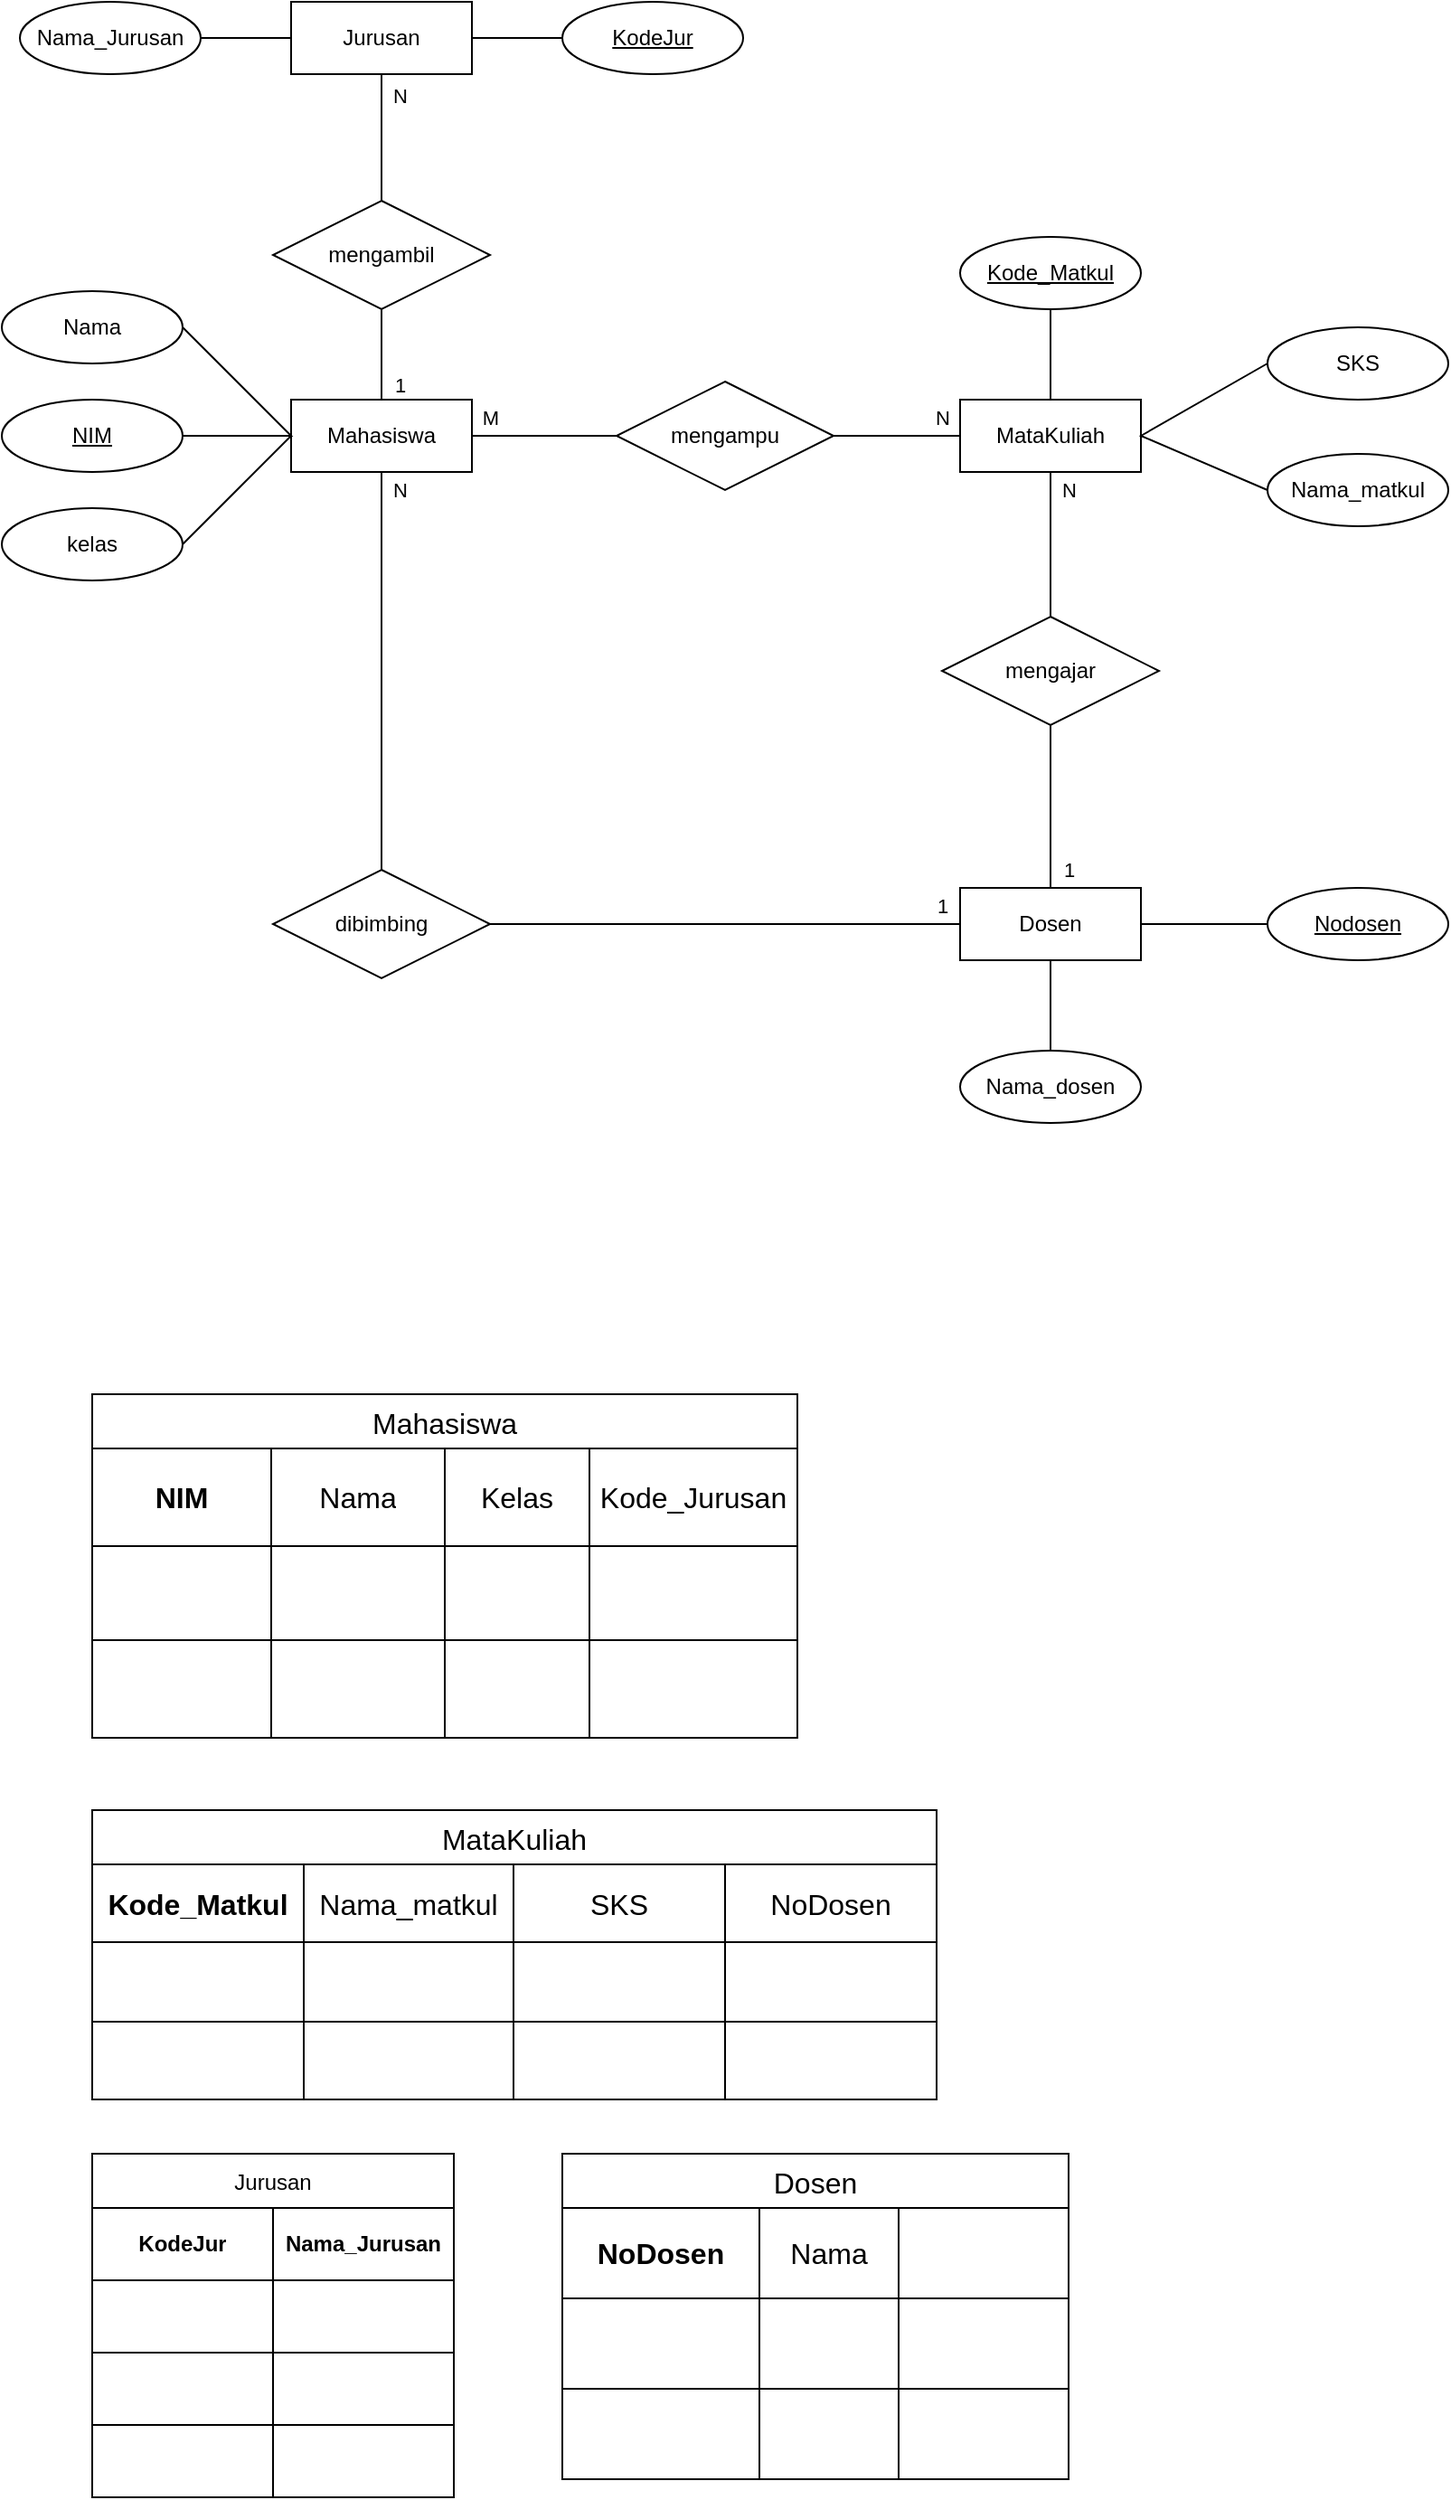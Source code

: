 <mxfile version="20.8.20" type="github">
  <diagram id="R2lEEEUBdFMjLlhIrx00" name="Page-1">
    <mxGraphModel dx="1100" dy="555" grid="1" gridSize="10" guides="1" tooltips="1" connect="1" arrows="1" fold="1" page="1" pageScale="1" pageWidth="850" pageHeight="1100" math="0" shadow="0" extFonts="Permanent Marker^https://fonts.googleapis.com/css?family=Permanent+Marker">
      <root>
        <mxCell id="0" />
        <mxCell id="1" parent="0" />
        <mxCell id="JPVX1t0Qv_uBQKKG0mNZ-1" value="Jurusan" style="whiteSpace=wrap;html=1;align=center;" vertex="1" parent="1">
          <mxGeometry x="160" y="340" width="100" height="40" as="geometry" />
        </mxCell>
        <mxCell id="JPVX1t0Qv_uBQKKG0mNZ-2" value="Mahasiswa" style="whiteSpace=wrap;html=1;align=center;" vertex="1" parent="1">
          <mxGeometry x="160" y="560" width="100" height="40" as="geometry" />
        </mxCell>
        <mxCell id="JPVX1t0Qv_uBQKKG0mNZ-3" value="Nama_Jurusan" style="ellipse;whiteSpace=wrap;html=1;align=center;" vertex="1" parent="1">
          <mxGeometry x="10" y="340" width="100" height="40" as="geometry" />
        </mxCell>
        <mxCell id="JPVX1t0Qv_uBQKKG0mNZ-4" value="KodeJur" style="ellipse;whiteSpace=wrap;html=1;align=center;fontStyle=4;" vertex="1" parent="1">
          <mxGeometry x="310" y="340" width="100" height="40" as="geometry" />
        </mxCell>
        <mxCell id="JPVX1t0Qv_uBQKKG0mNZ-5" value="NIM" style="ellipse;whiteSpace=wrap;html=1;align=center;fontStyle=4;" vertex="1" parent="1">
          <mxGeometry y="560" width="100" height="40" as="geometry" />
        </mxCell>
        <mxCell id="JPVX1t0Qv_uBQKKG0mNZ-6" value="Nama" style="ellipse;whiteSpace=wrap;html=1;align=center;" vertex="1" parent="1">
          <mxGeometry y="500" width="100" height="40" as="geometry" />
        </mxCell>
        <mxCell id="JPVX1t0Qv_uBQKKG0mNZ-7" value="MataKuliah" style="whiteSpace=wrap;html=1;align=center;" vertex="1" parent="1">
          <mxGeometry x="530" y="560" width="100" height="40" as="geometry" />
        </mxCell>
        <mxCell id="JPVX1t0Qv_uBQKKG0mNZ-8" value="Dosen" style="whiteSpace=wrap;html=1;align=center;" vertex="1" parent="1">
          <mxGeometry x="530" y="830" width="100" height="40" as="geometry" />
        </mxCell>
        <mxCell id="JPVX1t0Qv_uBQKKG0mNZ-9" value="mengambil" style="shape=rhombus;perimeter=rhombusPerimeter;whiteSpace=wrap;html=1;align=center;" vertex="1" parent="1">
          <mxGeometry x="150" y="450" width="120" height="60" as="geometry" />
        </mxCell>
        <mxCell id="JPVX1t0Qv_uBQKKG0mNZ-10" value="Kode_Matkul" style="ellipse;whiteSpace=wrap;html=1;align=center;fontStyle=4;" vertex="1" parent="1">
          <mxGeometry x="530" y="470" width="100" height="40" as="geometry" />
        </mxCell>
        <mxCell id="JPVX1t0Qv_uBQKKG0mNZ-11" value="Nodosen" style="ellipse;whiteSpace=wrap;html=1;align=center;fontStyle=4;" vertex="1" parent="1">
          <mxGeometry x="700" y="830" width="100" height="40" as="geometry" />
        </mxCell>
        <mxCell id="JPVX1t0Qv_uBQKKG0mNZ-12" value="mengampu" style="shape=rhombus;perimeter=rhombusPerimeter;whiteSpace=wrap;html=1;align=center;" vertex="1" parent="1">
          <mxGeometry x="340" y="550" width="120" height="60" as="geometry" />
        </mxCell>
        <mxCell id="JPVX1t0Qv_uBQKKG0mNZ-13" value="mengajar" style="shape=rhombus;perimeter=rhombusPerimeter;whiteSpace=wrap;html=1;align=center;" vertex="1" parent="1">
          <mxGeometry x="520" y="680" width="120" height="60" as="geometry" />
        </mxCell>
        <mxCell id="JPVX1t0Qv_uBQKKG0mNZ-16" value="M" style="endArrow=none;html=1;rounded=0;exitX=1;exitY=0.5;exitDx=0;exitDy=0;entryX=0;entryY=0.5;entryDx=0;entryDy=0;" edge="1" parent="1" source="JPVX1t0Qv_uBQKKG0mNZ-2" target="JPVX1t0Qv_uBQKKG0mNZ-12">
          <mxGeometry x="-0.75" y="10" relative="1" as="geometry">
            <mxPoint x="310" y="650" as="sourcePoint" />
            <mxPoint x="310" y="730" as="targetPoint" />
            <mxPoint as="offset" />
          </mxGeometry>
        </mxCell>
        <mxCell id="JPVX1t0Qv_uBQKKG0mNZ-17" value="N" style="endArrow=none;html=1;rounded=0;exitX=1;exitY=0.5;exitDx=0;exitDy=0;entryX=0;entryY=0.5;entryDx=0;entryDy=0;" edge="1" parent="1" source="JPVX1t0Qv_uBQKKG0mNZ-12" target="JPVX1t0Qv_uBQKKG0mNZ-7">
          <mxGeometry x="0.714" y="10" relative="1" as="geometry">
            <mxPoint x="460" y="660" as="sourcePoint" />
            <mxPoint x="460" y="740" as="targetPoint" />
            <mxPoint as="offset" />
          </mxGeometry>
        </mxCell>
        <mxCell id="JPVX1t0Qv_uBQKKG0mNZ-20" value="1" style="endArrow=none;html=1;rounded=0;exitX=0.5;exitY=1;exitDx=0;exitDy=0;entryX=0.5;entryY=0;entryDx=0;entryDy=0;" edge="1" parent="1" source="JPVX1t0Qv_uBQKKG0mNZ-13" target="JPVX1t0Qv_uBQKKG0mNZ-8">
          <mxGeometry x="0.778" y="10" relative="1" as="geometry">
            <mxPoint x="250" y="640" as="sourcePoint" />
            <mxPoint x="250" y="720" as="targetPoint" />
            <mxPoint as="offset" />
          </mxGeometry>
        </mxCell>
        <mxCell id="JPVX1t0Qv_uBQKKG0mNZ-23" value="" style="endArrow=none;html=1;rounded=0;exitX=0;exitY=0.5;exitDx=0;exitDy=0;entryX=1;entryY=0.5;entryDx=0;entryDy=0;" edge="1" parent="1" source="JPVX1t0Qv_uBQKKG0mNZ-11" target="JPVX1t0Qv_uBQKKG0mNZ-8">
          <mxGeometry relative="1" as="geometry">
            <mxPoint x="280" y="670" as="sourcePoint" />
            <mxPoint x="280" y="750" as="targetPoint" />
          </mxGeometry>
        </mxCell>
        <mxCell id="JPVX1t0Qv_uBQKKG0mNZ-24" value="N" style="endArrow=none;html=1;rounded=0;exitX=0.5;exitY=1;exitDx=0;exitDy=0;entryX=0.5;entryY=0;entryDx=0;entryDy=0;" edge="1" parent="1" source="JPVX1t0Qv_uBQKKG0mNZ-7" target="JPVX1t0Qv_uBQKKG0mNZ-13">
          <mxGeometry x="-0.75" y="10" relative="1" as="geometry">
            <mxPoint x="290" y="680" as="sourcePoint" />
            <mxPoint x="290" y="760" as="targetPoint" />
            <mxPoint as="offset" />
          </mxGeometry>
        </mxCell>
        <mxCell id="JPVX1t0Qv_uBQKKG0mNZ-25" value="" style="endArrow=none;html=1;rounded=0;exitX=0.5;exitY=1;exitDx=0;exitDy=0;entryX=0.5;entryY=0;entryDx=0;entryDy=0;" edge="1" parent="1" source="JPVX1t0Qv_uBQKKG0mNZ-10" target="JPVX1t0Qv_uBQKKG0mNZ-7">
          <mxGeometry relative="1" as="geometry">
            <mxPoint x="300" y="690" as="sourcePoint" />
            <mxPoint x="300" y="770" as="targetPoint" />
          </mxGeometry>
        </mxCell>
        <mxCell id="JPVX1t0Qv_uBQKKG0mNZ-27" value="Nama_matkul" style="ellipse;whiteSpace=wrap;html=1;align=center;" vertex="1" parent="1">
          <mxGeometry x="700" y="590" width="100" height="40" as="geometry" />
        </mxCell>
        <mxCell id="JPVX1t0Qv_uBQKKG0mNZ-28" value="Nama_dosen" style="ellipse;whiteSpace=wrap;html=1;align=center;" vertex="1" parent="1">
          <mxGeometry x="530" y="920" width="100" height="40" as="geometry" />
        </mxCell>
        <mxCell id="JPVX1t0Qv_uBQKKG0mNZ-29" value="" style="endArrow=none;html=1;rounded=0;exitX=0.5;exitY=0;exitDx=0;exitDy=0;entryX=0.5;entryY=1;entryDx=0;entryDy=0;" edge="1" parent="1" source="JPVX1t0Qv_uBQKKG0mNZ-28" target="JPVX1t0Qv_uBQKKG0mNZ-8">
          <mxGeometry relative="1" as="geometry">
            <mxPoint x="210" y="740" as="sourcePoint" />
            <mxPoint x="210" y="820" as="targetPoint" />
          </mxGeometry>
        </mxCell>
        <mxCell id="JPVX1t0Qv_uBQKKG0mNZ-32" value="dibimbing" style="shape=rhombus;perimeter=rhombusPerimeter;whiteSpace=wrap;html=1;align=center;" vertex="1" parent="1">
          <mxGeometry x="150" y="820" width="120" height="60" as="geometry" />
        </mxCell>
        <mxCell id="JPVX1t0Qv_uBQKKG0mNZ-33" value="N" style="endArrow=none;html=1;rounded=0;exitX=0.5;exitY=1;exitDx=0;exitDy=0;entryX=0.5;entryY=0;entryDx=0;entryDy=0;verticalAlign=middle;" edge="1" parent="1" source="JPVX1t0Qv_uBQKKG0mNZ-2" target="JPVX1t0Qv_uBQKKG0mNZ-32">
          <mxGeometry x="-0.909" y="10" relative="1" as="geometry">
            <mxPoint x="330" y="730" as="sourcePoint" />
            <mxPoint x="490" y="730" as="targetPoint" />
            <mxPoint as="offset" />
          </mxGeometry>
        </mxCell>
        <mxCell id="JPVX1t0Qv_uBQKKG0mNZ-34" value="1" style="endArrow=none;html=1;rounded=0;exitX=1;exitY=0.5;exitDx=0;exitDy=0;entryX=0;entryY=0.5;entryDx=0;entryDy=0;" edge="1" parent="1" source="JPVX1t0Qv_uBQKKG0mNZ-32" target="JPVX1t0Qv_uBQKKG0mNZ-8">
          <mxGeometry x="0.923" y="10" relative="1" as="geometry">
            <mxPoint x="330" y="860" as="sourcePoint" />
            <mxPoint x="490" y="860" as="targetPoint" />
            <mxPoint as="offset" />
          </mxGeometry>
        </mxCell>
        <mxCell id="JPVX1t0Qv_uBQKKG0mNZ-35" value="" style="endArrow=none;html=1;rounded=0;exitX=1;exitY=0.5;exitDx=0;exitDy=0;entryX=1;entryY=0.5;entryDx=0;entryDy=0;" edge="1" parent="1" source="JPVX1t0Qv_uBQKKG0mNZ-6" target="JPVX1t0Qv_uBQKKG0mNZ-5">
          <mxGeometry relative="1" as="geometry">
            <mxPoint x="330" y="730" as="sourcePoint" />
            <mxPoint x="490" y="730" as="targetPoint" />
            <Array as="points">
              <mxPoint x="160" y="580" />
            </Array>
          </mxGeometry>
        </mxCell>
        <mxCell id="JPVX1t0Qv_uBQKKG0mNZ-36" value="1" style="endArrow=none;html=1;rounded=0;exitX=0.5;exitY=0;exitDx=0;exitDy=0;entryX=0.5;entryY=1;entryDx=0;entryDy=0;" edge="1" parent="1" source="JPVX1t0Qv_uBQKKG0mNZ-2" target="JPVX1t0Qv_uBQKKG0mNZ-9">
          <mxGeometry x="-0.667" y="-10" relative="1" as="geometry">
            <mxPoint x="330" y="610" as="sourcePoint" />
            <mxPoint x="490" y="610" as="targetPoint" />
            <mxPoint as="offset" />
          </mxGeometry>
        </mxCell>
        <mxCell id="JPVX1t0Qv_uBQKKG0mNZ-37" value="N" style="endArrow=none;html=1;rounded=0;exitX=0.5;exitY=1;exitDx=0;exitDy=0;entryX=0.5;entryY=0;entryDx=0;entryDy=0;" edge="1" parent="1" source="JPVX1t0Qv_uBQKKG0mNZ-1" target="JPVX1t0Qv_uBQKKG0mNZ-9">
          <mxGeometry x="-0.667" y="10" relative="1" as="geometry">
            <mxPoint x="330" y="610" as="sourcePoint" />
            <mxPoint x="490" y="610" as="targetPoint" />
            <mxPoint as="offset" />
          </mxGeometry>
        </mxCell>
        <mxCell id="JPVX1t0Qv_uBQKKG0mNZ-38" value="" style="endArrow=none;html=1;rounded=0;exitX=1;exitY=0.5;exitDx=0;exitDy=0;entryX=0;entryY=0.5;entryDx=0;entryDy=0;" edge="1" parent="1" source="JPVX1t0Qv_uBQKKG0mNZ-3" target="JPVX1t0Qv_uBQKKG0mNZ-1">
          <mxGeometry relative="1" as="geometry">
            <mxPoint x="330" y="610" as="sourcePoint" />
            <mxPoint x="490" y="610" as="targetPoint" />
          </mxGeometry>
        </mxCell>
        <mxCell id="JPVX1t0Qv_uBQKKG0mNZ-39" value="" style="endArrow=none;html=1;rounded=0;exitX=1;exitY=0.5;exitDx=0;exitDy=0;entryX=0;entryY=0.5;entryDx=0;entryDy=0;" edge="1" parent="1" source="JPVX1t0Qv_uBQKKG0mNZ-1" target="JPVX1t0Qv_uBQKKG0mNZ-4">
          <mxGeometry relative="1" as="geometry">
            <mxPoint x="330" y="610" as="sourcePoint" />
            <mxPoint x="490" y="610" as="targetPoint" />
          </mxGeometry>
        </mxCell>
        <mxCell id="JPVX1t0Qv_uBQKKG0mNZ-41" value="kelas" style="ellipse;whiteSpace=wrap;html=1;align=center;" vertex="1" parent="1">
          <mxGeometry y="620" width="100" height="40" as="geometry" />
        </mxCell>
        <mxCell id="JPVX1t0Qv_uBQKKG0mNZ-42" value="" style="endArrow=none;html=1;rounded=0;exitX=1;exitY=0.5;exitDx=0;exitDy=0;entryX=0;entryY=0.5;entryDx=0;entryDy=0;" edge="1" parent="1" source="JPVX1t0Qv_uBQKKG0mNZ-41" target="JPVX1t0Qv_uBQKKG0mNZ-2">
          <mxGeometry relative="1" as="geometry">
            <mxPoint x="330" y="610" as="sourcePoint" />
            <mxPoint x="490" y="610" as="targetPoint" />
          </mxGeometry>
        </mxCell>
        <mxCell id="JPVX1t0Qv_uBQKKG0mNZ-43" value="SKS" style="ellipse;whiteSpace=wrap;html=1;align=center;" vertex="1" parent="1">
          <mxGeometry x="700" y="520" width="100" height="40" as="geometry" />
        </mxCell>
        <mxCell id="JPVX1t0Qv_uBQKKG0mNZ-45" value="" style="endArrow=none;html=1;rounded=0;entryX=0;entryY=0.5;entryDx=0;entryDy=0;exitX=0;exitY=0.5;exitDx=0;exitDy=0;" edge="1" parent="1" source="JPVX1t0Qv_uBQKKG0mNZ-27" target="JPVX1t0Qv_uBQKKG0mNZ-43">
          <mxGeometry relative="1" as="geometry">
            <mxPoint x="330" y="610" as="sourcePoint" />
            <mxPoint x="490" y="610" as="targetPoint" />
            <Array as="points">
              <mxPoint x="630" y="580" />
            </Array>
          </mxGeometry>
        </mxCell>
        <mxCell id="JPVX1t0Qv_uBQKKG0mNZ-59" value="Mahasiswa" style="shape=table;startSize=30;container=1;collapsible=0;childLayout=tableLayout;strokeColor=default;fontSize=16;" vertex="1" parent="1">
          <mxGeometry x="50" y="1110" width="390" height="190" as="geometry" />
        </mxCell>
        <mxCell id="JPVX1t0Qv_uBQKKG0mNZ-60" value="" style="shape=tableRow;horizontal=0;startSize=0;swimlaneHead=0;swimlaneBody=0;strokeColor=inherit;top=0;left=0;bottom=0;right=0;collapsible=0;dropTarget=0;fillColor=none;points=[[0,0.5],[1,0.5]];portConstraint=eastwest;fontSize=16;" vertex="1" parent="JPVX1t0Qv_uBQKKG0mNZ-59">
          <mxGeometry y="30" width="390" height="54" as="geometry" />
        </mxCell>
        <mxCell id="JPVX1t0Qv_uBQKKG0mNZ-61" value="NIM" style="shape=partialRectangle;html=1;whiteSpace=wrap;connectable=0;strokeColor=inherit;overflow=hidden;fillColor=none;top=0;left=0;bottom=0;right=0;pointerEvents=1;fontSize=16;fontStyle=1" vertex="1" parent="JPVX1t0Qv_uBQKKG0mNZ-60">
          <mxGeometry width="99" height="54" as="geometry">
            <mxRectangle width="99" height="54" as="alternateBounds" />
          </mxGeometry>
        </mxCell>
        <mxCell id="JPVX1t0Qv_uBQKKG0mNZ-72" value="Nama" style="shape=partialRectangle;html=1;whiteSpace=wrap;connectable=0;strokeColor=inherit;overflow=hidden;fillColor=none;top=0;left=0;bottom=0;right=0;pointerEvents=1;fontSize=16;" vertex="1" parent="JPVX1t0Qv_uBQKKG0mNZ-60">
          <mxGeometry x="99" width="96" height="54" as="geometry">
            <mxRectangle width="96" height="54" as="alternateBounds" />
          </mxGeometry>
        </mxCell>
        <mxCell id="JPVX1t0Qv_uBQKKG0mNZ-62" value="Kelas" style="shape=partialRectangle;html=1;whiteSpace=wrap;connectable=0;strokeColor=inherit;overflow=hidden;fillColor=none;top=0;left=0;bottom=0;right=0;pointerEvents=1;fontSize=16;" vertex="1" parent="JPVX1t0Qv_uBQKKG0mNZ-60">
          <mxGeometry x="195" width="80" height="54" as="geometry">
            <mxRectangle width="80" height="54" as="alternateBounds" />
          </mxGeometry>
        </mxCell>
        <mxCell id="JPVX1t0Qv_uBQKKG0mNZ-63" value="Kode_Jurusan" style="shape=partialRectangle;html=1;whiteSpace=wrap;connectable=0;strokeColor=inherit;overflow=hidden;fillColor=none;top=0;left=0;bottom=0;right=0;pointerEvents=1;fontSize=16;" vertex="1" parent="JPVX1t0Qv_uBQKKG0mNZ-60">
          <mxGeometry x="275" width="115" height="54" as="geometry">
            <mxRectangle width="115" height="54" as="alternateBounds" />
          </mxGeometry>
        </mxCell>
        <mxCell id="JPVX1t0Qv_uBQKKG0mNZ-64" value="" style="shape=tableRow;horizontal=0;startSize=0;swimlaneHead=0;swimlaneBody=0;strokeColor=inherit;top=0;left=0;bottom=0;right=0;collapsible=0;dropTarget=0;fillColor=none;points=[[0,0.5],[1,0.5]];portConstraint=eastwest;fontSize=16;" vertex="1" parent="JPVX1t0Qv_uBQKKG0mNZ-59">
          <mxGeometry y="84" width="390" height="52" as="geometry" />
        </mxCell>
        <mxCell id="JPVX1t0Qv_uBQKKG0mNZ-65" value="" style="shape=partialRectangle;html=1;whiteSpace=wrap;connectable=0;strokeColor=inherit;overflow=hidden;fillColor=none;top=0;left=0;bottom=0;right=0;pointerEvents=1;fontSize=16;" vertex="1" parent="JPVX1t0Qv_uBQKKG0mNZ-64">
          <mxGeometry width="99" height="52" as="geometry">
            <mxRectangle width="99" height="52" as="alternateBounds" />
          </mxGeometry>
        </mxCell>
        <mxCell id="JPVX1t0Qv_uBQKKG0mNZ-73" style="shape=partialRectangle;html=1;whiteSpace=wrap;connectable=0;strokeColor=inherit;overflow=hidden;fillColor=none;top=0;left=0;bottom=0;right=0;pointerEvents=1;fontSize=16;" vertex="1" parent="JPVX1t0Qv_uBQKKG0mNZ-64">
          <mxGeometry x="99" width="96" height="52" as="geometry">
            <mxRectangle width="96" height="52" as="alternateBounds" />
          </mxGeometry>
        </mxCell>
        <mxCell id="JPVX1t0Qv_uBQKKG0mNZ-66" value="" style="shape=partialRectangle;html=1;whiteSpace=wrap;connectable=0;strokeColor=inherit;overflow=hidden;fillColor=none;top=0;left=0;bottom=0;right=0;pointerEvents=1;fontSize=16;" vertex="1" parent="JPVX1t0Qv_uBQKKG0mNZ-64">
          <mxGeometry x="195" width="80" height="52" as="geometry">
            <mxRectangle width="80" height="52" as="alternateBounds" />
          </mxGeometry>
        </mxCell>
        <mxCell id="JPVX1t0Qv_uBQKKG0mNZ-67" value="" style="shape=partialRectangle;html=1;whiteSpace=wrap;connectable=0;strokeColor=inherit;overflow=hidden;fillColor=none;top=0;left=0;bottom=0;right=0;pointerEvents=1;fontSize=16;" vertex="1" parent="JPVX1t0Qv_uBQKKG0mNZ-64">
          <mxGeometry x="275" width="115" height="52" as="geometry">
            <mxRectangle width="115" height="52" as="alternateBounds" />
          </mxGeometry>
        </mxCell>
        <mxCell id="JPVX1t0Qv_uBQKKG0mNZ-68" value="" style="shape=tableRow;horizontal=0;startSize=0;swimlaneHead=0;swimlaneBody=0;strokeColor=inherit;top=0;left=0;bottom=0;right=0;collapsible=0;dropTarget=0;fillColor=none;points=[[0,0.5],[1,0.5]];portConstraint=eastwest;fontSize=16;" vertex="1" parent="JPVX1t0Qv_uBQKKG0mNZ-59">
          <mxGeometry y="136" width="390" height="54" as="geometry" />
        </mxCell>
        <mxCell id="JPVX1t0Qv_uBQKKG0mNZ-69" value="" style="shape=partialRectangle;html=1;whiteSpace=wrap;connectable=0;strokeColor=inherit;overflow=hidden;fillColor=none;top=0;left=0;bottom=0;right=0;pointerEvents=1;fontSize=16;" vertex="1" parent="JPVX1t0Qv_uBQKKG0mNZ-68">
          <mxGeometry width="99" height="54" as="geometry">
            <mxRectangle width="99" height="54" as="alternateBounds" />
          </mxGeometry>
        </mxCell>
        <mxCell id="JPVX1t0Qv_uBQKKG0mNZ-74" style="shape=partialRectangle;html=1;whiteSpace=wrap;connectable=0;strokeColor=inherit;overflow=hidden;fillColor=none;top=0;left=0;bottom=0;right=0;pointerEvents=1;fontSize=16;" vertex="1" parent="JPVX1t0Qv_uBQKKG0mNZ-68">
          <mxGeometry x="99" width="96" height="54" as="geometry">
            <mxRectangle width="96" height="54" as="alternateBounds" />
          </mxGeometry>
        </mxCell>
        <mxCell id="JPVX1t0Qv_uBQKKG0mNZ-70" value="" style="shape=partialRectangle;html=1;whiteSpace=wrap;connectable=0;strokeColor=inherit;overflow=hidden;fillColor=none;top=0;left=0;bottom=0;right=0;pointerEvents=1;fontSize=16;" vertex="1" parent="JPVX1t0Qv_uBQKKG0mNZ-68">
          <mxGeometry x="195" width="80" height="54" as="geometry">
            <mxRectangle width="80" height="54" as="alternateBounds" />
          </mxGeometry>
        </mxCell>
        <mxCell id="JPVX1t0Qv_uBQKKG0mNZ-71" value="" style="shape=partialRectangle;html=1;whiteSpace=wrap;connectable=0;strokeColor=inherit;overflow=hidden;fillColor=none;top=0;left=0;bottom=0;right=0;pointerEvents=1;fontSize=16;" vertex="1" parent="JPVX1t0Qv_uBQKKG0mNZ-68">
          <mxGeometry x="275" width="115" height="54" as="geometry">
            <mxRectangle width="115" height="54" as="alternateBounds" />
          </mxGeometry>
        </mxCell>
        <mxCell id="JPVX1t0Qv_uBQKKG0mNZ-91" value="MataKuliah" style="shape=table;startSize=30;container=1;collapsible=0;childLayout=tableLayout;strokeColor=default;fontSize=16;" vertex="1" parent="1">
          <mxGeometry x="50" y="1340" width="467" height="160" as="geometry" />
        </mxCell>
        <mxCell id="JPVX1t0Qv_uBQKKG0mNZ-92" value="" style="shape=tableRow;horizontal=0;startSize=0;swimlaneHead=0;swimlaneBody=0;strokeColor=inherit;top=0;left=0;bottom=0;right=0;collapsible=0;dropTarget=0;fillColor=none;points=[[0,0.5],[1,0.5]];portConstraint=eastwest;fontSize=16;" vertex="1" parent="JPVX1t0Qv_uBQKKG0mNZ-91">
          <mxGeometry y="30" width="467" height="43" as="geometry" />
        </mxCell>
        <mxCell id="JPVX1t0Qv_uBQKKG0mNZ-93" value="&lt;b&gt;Kode_Matkul&lt;/b&gt;" style="shape=partialRectangle;html=1;whiteSpace=wrap;connectable=0;strokeColor=inherit;overflow=hidden;fillColor=none;top=0;left=0;bottom=0;right=0;pointerEvents=1;fontSize=16;" vertex="1" parent="JPVX1t0Qv_uBQKKG0mNZ-92">
          <mxGeometry width="117" height="43" as="geometry">
            <mxRectangle width="117" height="43" as="alternateBounds" />
          </mxGeometry>
        </mxCell>
        <mxCell id="JPVX1t0Qv_uBQKKG0mNZ-94" value="Nama_matkul" style="shape=partialRectangle;html=1;whiteSpace=wrap;connectable=0;strokeColor=inherit;overflow=hidden;fillColor=none;top=0;left=0;bottom=0;right=0;pointerEvents=1;fontSize=16;" vertex="1" parent="JPVX1t0Qv_uBQKKG0mNZ-92">
          <mxGeometry x="117" width="116" height="43" as="geometry">
            <mxRectangle width="116" height="43" as="alternateBounds" />
          </mxGeometry>
        </mxCell>
        <mxCell id="JPVX1t0Qv_uBQKKG0mNZ-95" value="SKS" style="shape=partialRectangle;html=1;whiteSpace=wrap;connectable=0;strokeColor=inherit;overflow=hidden;fillColor=none;top=0;left=0;bottom=0;right=0;pointerEvents=1;fontSize=16;" vertex="1" parent="JPVX1t0Qv_uBQKKG0mNZ-92">
          <mxGeometry x="233" width="117" height="43" as="geometry">
            <mxRectangle width="117" height="43" as="alternateBounds" />
          </mxGeometry>
        </mxCell>
        <mxCell id="JPVX1t0Qv_uBQKKG0mNZ-114" value="NoDosen" style="shape=partialRectangle;html=1;whiteSpace=wrap;connectable=0;strokeColor=inherit;overflow=hidden;fillColor=none;top=0;left=0;bottom=0;right=0;pointerEvents=1;fontSize=16;" vertex="1" parent="JPVX1t0Qv_uBQKKG0mNZ-92">
          <mxGeometry x="350" width="117" height="43" as="geometry">
            <mxRectangle width="117" height="43" as="alternateBounds" />
          </mxGeometry>
        </mxCell>
        <mxCell id="JPVX1t0Qv_uBQKKG0mNZ-96" value="" style="shape=tableRow;horizontal=0;startSize=0;swimlaneHead=0;swimlaneBody=0;strokeColor=inherit;top=0;left=0;bottom=0;right=0;collapsible=0;dropTarget=0;fillColor=none;points=[[0,0.5],[1,0.5]];portConstraint=eastwest;fontSize=16;" vertex="1" parent="JPVX1t0Qv_uBQKKG0mNZ-91">
          <mxGeometry y="73" width="467" height="44" as="geometry" />
        </mxCell>
        <mxCell id="JPVX1t0Qv_uBQKKG0mNZ-97" value="" style="shape=partialRectangle;html=1;whiteSpace=wrap;connectable=0;strokeColor=inherit;overflow=hidden;fillColor=none;top=0;left=0;bottom=0;right=0;pointerEvents=1;fontSize=16;" vertex="1" parent="JPVX1t0Qv_uBQKKG0mNZ-96">
          <mxGeometry width="117" height="44" as="geometry">
            <mxRectangle width="117" height="44" as="alternateBounds" />
          </mxGeometry>
        </mxCell>
        <mxCell id="JPVX1t0Qv_uBQKKG0mNZ-98" value="" style="shape=partialRectangle;html=1;whiteSpace=wrap;connectable=0;strokeColor=inherit;overflow=hidden;fillColor=none;top=0;left=0;bottom=0;right=0;pointerEvents=1;fontSize=16;" vertex="1" parent="JPVX1t0Qv_uBQKKG0mNZ-96">
          <mxGeometry x="117" width="116" height="44" as="geometry">
            <mxRectangle width="116" height="44" as="alternateBounds" />
          </mxGeometry>
        </mxCell>
        <mxCell id="JPVX1t0Qv_uBQKKG0mNZ-99" value="" style="shape=partialRectangle;html=1;whiteSpace=wrap;connectable=0;strokeColor=inherit;overflow=hidden;fillColor=none;top=0;left=0;bottom=0;right=0;pointerEvents=1;fontSize=16;" vertex="1" parent="JPVX1t0Qv_uBQKKG0mNZ-96">
          <mxGeometry x="233" width="117" height="44" as="geometry">
            <mxRectangle width="117" height="44" as="alternateBounds" />
          </mxGeometry>
        </mxCell>
        <mxCell id="JPVX1t0Qv_uBQKKG0mNZ-115" style="shape=partialRectangle;html=1;whiteSpace=wrap;connectable=0;strokeColor=inherit;overflow=hidden;fillColor=none;top=0;left=0;bottom=0;right=0;pointerEvents=1;fontSize=16;" vertex="1" parent="JPVX1t0Qv_uBQKKG0mNZ-96">
          <mxGeometry x="350" width="117" height="44" as="geometry">
            <mxRectangle width="117" height="44" as="alternateBounds" />
          </mxGeometry>
        </mxCell>
        <mxCell id="JPVX1t0Qv_uBQKKG0mNZ-100" value="" style="shape=tableRow;horizontal=0;startSize=0;swimlaneHead=0;swimlaneBody=0;strokeColor=inherit;top=0;left=0;bottom=0;right=0;collapsible=0;dropTarget=0;fillColor=none;points=[[0,0.5],[1,0.5]];portConstraint=eastwest;fontSize=16;" vertex="1" parent="JPVX1t0Qv_uBQKKG0mNZ-91">
          <mxGeometry y="117" width="467" height="43" as="geometry" />
        </mxCell>
        <mxCell id="JPVX1t0Qv_uBQKKG0mNZ-101" value="" style="shape=partialRectangle;html=1;whiteSpace=wrap;connectable=0;strokeColor=inherit;overflow=hidden;fillColor=none;top=0;left=0;bottom=0;right=0;pointerEvents=1;fontSize=16;" vertex="1" parent="JPVX1t0Qv_uBQKKG0mNZ-100">
          <mxGeometry width="117" height="43" as="geometry">
            <mxRectangle width="117" height="43" as="alternateBounds" />
          </mxGeometry>
        </mxCell>
        <mxCell id="JPVX1t0Qv_uBQKKG0mNZ-102" value="" style="shape=partialRectangle;html=1;whiteSpace=wrap;connectable=0;strokeColor=inherit;overflow=hidden;fillColor=none;top=0;left=0;bottom=0;right=0;pointerEvents=1;fontSize=16;" vertex="1" parent="JPVX1t0Qv_uBQKKG0mNZ-100">
          <mxGeometry x="117" width="116" height="43" as="geometry">
            <mxRectangle width="116" height="43" as="alternateBounds" />
          </mxGeometry>
        </mxCell>
        <mxCell id="JPVX1t0Qv_uBQKKG0mNZ-103" value="" style="shape=partialRectangle;html=1;whiteSpace=wrap;connectable=0;strokeColor=inherit;overflow=hidden;fillColor=none;top=0;left=0;bottom=0;right=0;pointerEvents=1;fontSize=16;" vertex="1" parent="JPVX1t0Qv_uBQKKG0mNZ-100">
          <mxGeometry x="233" width="117" height="43" as="geometry">
            <mxRectangle width="117" height="43" as="alternateBounds" />
          </mxGeometry>
        </mxCell>
        <mxCell id="JPVX1t0Qv_uBQKKG0mNZ-116" style="shape=partialRectangle;html=1;whiteSpace=wrap;connectable=0;strokeColor=inherit;overflow=hidden;fillColor=none;top=0;left=0;bottom=0;right=0;pointerEvents=1;fontSize=16;" vertex="1" parent="JPVX1t0Qv_uBQKKG0mNZ-100">
          <mxGeometry x="350" width="117" height="43" as="geometry">
            <mxRectangle width="117" height="43" as="alternateBounds" />
          </mxGeometry>
        </mxCell>
        <mxCell id="JPVX1t0Qv_uBQKKG0mNZ-134" value="Jurusan" style="shape=table;startSize=30;container=1;collapsible=0;childLayout=tableLayout;" vertex="1" parent="1">
          <mxGeometry x="50" y="1530" width="200" height="190" as="geometry" />
        </mxCell>
        <mxCell id="JPVX1t0Qv_uBQKKG0mNZ-135" value="" style="shape=tableRow;horizontal=0;startSize=0;swimlaneHead=0;swimlaneBody=0;strokeColor=inherit;top=0;left=0;bottom=0;right=0;collapsible=0;dropTarget=0;fillColor=none;points=[[0,0.5],[1,0.5]];portConstraint=eastwest;" vertex="1" parent="JPVX1t0Qv_uBQKKG0mNZ-134">
          <mxGeometry y="30" width="200" height="40" as="geometry" />
        </mxCell>
        <mxCell id="JPVX1t0Qv_uBQKKG0mNZ-136" value="&lt;b&gt;KodeJur&lt;/b&gt;" style="shape=partialRectangle;html=1;whiteSpace=wrap;connectable=0;strokeColor=inherit;overflow=hidden;fillColor=none;top=0;left=0;bottom=0;right=0;pointerEvents=1;" vertex="1" parent="JPVX1t0Qv_uBQKKG0mNZ-135">
          <mxGeometry width="100" height="40" as="geometry">
            <mxRectangle width="100" height="40" as="alternateBounds" />
          </mxGeometry>
        </mxCell>
        <mxCell id="JPVX1t0Qv_uBQKKG0mNZ-137" value="&lt;b&gt;Nama_Jurusan&lt;/b&gt;" style="shape=partialRectangle;html=1;whiteSpace=wrap;connectable=0;strokeColor=inherit;overflow=hidden;fillColor=none;top=0;left=0;bottom=0;right=0;pointerEvents=1;" vertex="1" parent="JPVX1t0Qv_uBQKKG0mNZ-135">
          <mxGeometry x="100" width="100" height="40" as="geometry">
            <mxRectangle width="100" height="40" as="alternateBounds" />
          </mxGeometry>
        </mxCell>
        <mxCell id="JPVX1t0Qv_uBQKKG0mNZ-138" value="" style="shape=tableRow;horizontal=0;startSize=0;swimlaneHead=0;swimlaneBody=0;strokeColor=inherit;top=0;left=0;bottom=0;right=0;collapsible=0;dropTarget=0;fillColor=none;points=[[0,0.5],[1,0.5]];portConstraint=eastwest;" vertex="1" parent="JPVX1t0Qv_uBQKKG0mNZ-134">
          <mxGeometry y="70" width="200" height="40" as="geometry" />
        </mxCell>
        <mxCell id="JPVX1t0Qv_uBQKKG0mNZ-139" value="" style="shape=partialRectangle;html=1;whiteSpace=wrap;connectable=0;strokeColor=inherit;overflow=hidden;fillColor=none;top=0;left=0;bottom=0;right=0;pointerEvents=1;" vertex="1" parent="JPVX1t0Qv_uBQKKG0mNZ-138">
          <mxGeometry width="100" height="40" as="geometry">
            <mxRectangle width="100" height="40" as="alternateBounds" />
          </mxGeometry>
        </mxCell>
        <mxCell id="JPVX1t0Qv_uBQKKG0mNZ-140" value="" style="shape=partialRectangle;html=1;whiteSpace=wrap;connectable=0;strokeColor=inherit;overflow=hidden;fillColor=none;top=0;left=0;bottom=0;right=0;pointerEvents=1;" vertex="1" parent="JPVX1t0Qv_uBQKKG0mNZ-138">
          <mxGeometry x="100" width="100" height="40" as="geometry">
            <mxRectangle width="100" height="40" as="alternateBounds" />
          </mxGeometry>
        </mxCell>
        <mxCell id="JPVX1t0Qv_uBQKKG0mNZ-141" value="" style="shape=tableRow;horizontal=0;startSize=0;swimlaneHead=0;swimlaneBody=0;strokeColor=inherit;top=0;left=0;bottom=0;right=0;collapsible=0;dropTarget=0;fillColor=none;points=[[0,0.5],[1,0.5]];portConstraint=eastwest;" vertex="1" parent="JPVX1t0Qv_uBQKKG0mNZ-134">
          <mxGeometry y="110" width="200" height="40" as="geometry" />
        </mxCell>
        <mxCell id="JPVX1t0Qv_uBQKKG0mNZ-142" value="" style="shape=partialRectangle;html=1;whiteSpace=wrap;connectable=0;strokeColor=inherit;overflow=hidden;fillColor=none;top=0;left=0;bottom=0;right=0;pointerEvents=1;" vertex="1" parent="JPVX1t0Qv_uBQKKG0mNZ-141">
          <mxGeometry width="100" height="40" as="geometry">
            <mxRectangle width="100" height="40" as="alternateBounds" />
          </mxGeometry>
        </mxCell>
        <mxCell id="JPVX1t0Qv_uBQKKG0mNZ-143" value="" style="shape=partialRectangle;html=1;whiteSpace=wrap;connectable=0;strokeColor=inherit;overflow=hidden;fillColor=none;top=0;left=0;bottom=0;right=0;pointerEvents=1;" vertex="1" parent="JPVX1t0Qv_uBQKKG0mNZ-141">
          <mxGeometry x="100" width="100" height="40" as="geometry">
            <mxRectangle width="100" height="40" as="alternateBounds" />
          </mxGeometry>
        </mxCell>
        <mxCell id="JPVX1t0Qv_uBQKKG0mNZ-147" style="shape=tableRow;horizontal=0;startSize=0;swimlaneHead=0;swimlaneBody=0;strokeColor=inherit;top=0;left=0;bottom=0;right=0;collapsible=0;dropTarget=0;fillColor=none;points=[[0,0.5],[1,0.5]];portConstraint=eastwest;" vertex="1" parent="JPVX1t0Qv_uBQKKG0mNZ-134">
          <mxGeometry y="150" width="200" height="40" as="geometry" />
        </mxCell>
        <mxCell id="JPVX1t0Qv_uBQKKG0mNZ-148" style="shape=partialRectangle;html=1;whiteSpace=wrap;connectable=0;strokeColor=inherit;overflow=hidden;fillColor=none;top=0;left=0;bottom=0;right=0;pointerEvents=1;" vertex="1" parent="JPVX1t0Qv_uBQKKG0mNZ-147">
          <mxGeometry width="100" height="40" as="geometry">
            <mxRectangle width="100" height="40" as="alternateBounds" />
          </mxGeometry>
        </mxCell>
        <mxCell id="JPVX1t0Qv_uBQKKG0mNZ-149" style="shape=partialRectangle;html=1;whiteSpace=wrap;connectable=0;strokeColor=inherit;overflow=hidden;fillColor=none;top=0;left=0;bottom=0;right=0;pointerEvents=1;" vertex="1" parent="JPVX1t0Qv_uBQKKG0mNZ-147">
          <mxGeometry x="100" width="100" height="40" as="geometry">
            <mxRectangle width="100" height="40" as="alternateBounds" />
          </mxGeometry>
        </mxCell>
        <mxCell id="JPVX1t0Qv_uBQKKG0mNZ-150" value="Dosen" style="shape=table;startSize=30;container=1;collapsible=0;childLayout=tableLayout;strokeColor=default;fontSize=16;" vertex="1" parent="1">
          <mxGeometry x="310" y="1530" width="280" height="180" as="geometry" />
        </mxCell>
        <mxCell id="JPVX1t0Qv_uBQKKG0mNZ-151" value="" style="shape=tableRow;horizontal=0;startSize=0;swimlaneHead=0;swimlaneBody=0;strokeColor=inherit;top=0;left=0;bottom=0;right=0;collapsible=0;dropTarget=0;fillColor=none;points=[[0,0.5],[1,0.5]];portConstraint=eastwest;fontSize=16;" vertex="1" parent="JPVX1t0Qv_uBQKKG0mNZ-150">
          <mxGeometry y="30" width="280" height="50" as="geometry" />
        </mxCell>
        <mxCell id="JPVX1t0Qv_uBQKKG0mNZ-152" value="&lt;b&gt;NoDosen&lt;/b&gt;" style="shape=partialRectangle;html=1;whiteSpace=wrap;connectable=0;strokeColor=inherit;overflow=hidden;fillColor=none;top=0;left=0;bottom=0;right=0;pointerEvents=1;fontSize=16;" vertex="1" parent="JPVX1t0Qv_uBQKKG0mNZ-151">
          <mxGeometry width="109" height="50" as="geometry">
            <mxRectangle width="109" height="50" as="alternateBounds" />
          </mxGeometry>
        </mxCell>
        <mxCell id="JPVX1t0Qv_uBQKKG0mNZ-153" value="Nama" style="shape=partialRectangle;html=1;whiteSpace=wrap;connectable=0;strokeColor=inherit;overflow=hidden;fillColor=none;top=0;left=0;bottom=0;right=0;pointerEvents=1;fontSize=16;" vertex="1" parent="JPVX1t0Qv_uBQKKG0mNZ-151">
          <mxGeometry x="109" width="77" height="50" as="geometry">
            <mxRectangle width="77" height="50" as="alternateBounds" />
          </mxGeometry>
        </mxCell>
        <mxCell id="JPVX1t0Qv_uBQKKG0mNZ-154" value="" style="shape=partialRectangle;html=1;whiteSpace=wrap;connectable=0;strokeColor=inherit;overflow=hidden;fillColor=none;top=0;left=0;bottom=0;right=0;pointerEvents=1;fontSize=16;" vertex="1" parent="JPVX1t0Qv_uBQKKG0mNZ-151">
          <mxGeometry x="186" width="94" height="50" as="geometry">
            <mxRectangle width="94" height="50" as="alternateBounds" />
          </mxGeometry>
        </mxCell>
        <mxCell id="JPVX1t0Qv_uBQKKG0mNZ-155" value="" style="shape=tableRow;horizontal=0;startSize=0;swimlaneHead=0;swimlaneBody=0;strokeColor=inherit;top=0;left=0;bottom=0;right=0;collapsible=0;dropTarget=0;fillColor=none;points=[[0,0.5],[1,0.5]];portConstraint=eastwest;fontSize=16;" vertex="1" parent="JPVX1t0Qv_uBQKKG0mNZ-150">
          <mxGeometry y="80" width="280" height="50" as="geometry" />
        </mxCell>
        <mxCell id="JPVX1t0Qv_uBQKKG0mNZ-156" value="" style="shape=partialRectangle;html=1;whiteSpace=wrap;connectable=0;strokeColor=inherit;overflow=hidden;fillColor=none;top=0;left=0;bottom=0;right=0;pointerEvents=1;fontSize=16;" vertex="1" parent="JPVX1t0Qv_uBQKKG0mNZ-155">
          <mxGeometry width="109" height="50" as="geometry">
            <mxRectangle width="109" height="50" as="alternateBounds" />
          </mxGeometry>
        </mxCell>
        <mxCell id="JPVX1t0Qv_uBQKKG0mNZ-157" value="" style="shape=partialRectangle;html=1;whiteSpace=wrap;connectable=0;strokeColor=inherit;overflow=hidden;fillColor=none;top=0;left=0;bottom=0;right=0;pointerEvents=1;fontSize=16;" vertex="1" parent="JPVX1t0Qv_uBQKKG0mNZ-155">
          <mxGeometry x="109" width="77" height="50" as="geometry">
            <mxRectangle width="77" height="50" as="alternateBounds" />
          </mxGeometry>
        </mxCell>
        <mxCell id="JPVX1t0Qv_uBQKKG0mNZ-158" value="" style="shape=partialRectangle;html=1;whiteSpace=wrap;connectable=0;strokeColor=inherit;overflow=hidden;fillColor=none;top=0;left=0;bottom=0;right=0;pointerEvents=1;fontSize=16;" vertex="1" parent="JPVX1t0Qv_uBQKKG0mNZ-155">
          <mxGeometry x="186" width="94" height="50" as="geometry">
            <mxRectangle width="94" height="50" as="alternateBounds" />
          </mxGeometry>
        </mxCell>
        <mxCell id="JPVX1t0Qv_uBQKKG0mNZ-159" value="" style="shape=tableRow;horizontal=0;startSize=0;swimlaneHead=0;swimlaneBody=0;strokeColor=inherit;top=0;left=0;bottom=0;right=0;collapsible=0;dropTarget=0;fillColor=none;points=[[0,0.5],[1,0.5]];portConstraint=eastwest;fontSize=16;" vertex="1" parent="JPVX1t0Qv_uBQKKG0mNZ-150">
          <mxGeometry y="130" width="280" height="50" as="geometry" />
        </mxCell>
        <mxCell id="JPVX1t0Qv_uBQKKG0mNZ-160" value="" style="shape=partialRectangle;html=1;whiteSpace=wrap;connectable=0;strokeColor=inherit;overflow=hidden;fillColor=none;top=0;left=0;bottom=0;right=0;pointerEvents=1;fontSize=16;" vertex="1" parent="JPVX1t0Qv_uBQKKG0mNZ-159">
          <mxGeometry width="109" height="50" as="geometry">
            <mxRectangle width="109" height="50" as="alternateBounds" />
          </mxGeometry>
        </mxCell>
        <mxCell id="JPVX1t0Qv_uBQKKG0mNZ-161" value="" style="shape=partialRectangle;html=1;whiteSpace=wrap;connectable=0;strokeColor=inherit;overflow=hidden;fillColor=none;top=0;left=0;bottom=0;right=0;pointerEvents=1;fontSize=16;" vertex="1" parent="JPVX1t0Qv_uBQKKG0mNZ-159">
          <mxGeometry x="109" width="77" height="50" as="geometry">
            <mxRectangle width="77" height="50" as="alternateBounds" />
          </mxGeometry>
        </mxCell>
        <mxCell id="JPVX1t0Qv_uBQKKG0mNZ-162" value="" style="shape=partialRectangle;html=1;whiteSpace=wrap;connectable=0;strokeColor=inherit;overflow=hidden;fillColor=none;top=0;left=0;bottom=0;right=0;pointerEvents=1;fontSize=16;" vertex="1" parent="JPVX1t0Qv_uBQKKG0mNZ-159">
          <mxGeometry x="186" width="94" height="50" as="geometry">
            <mxRectangle width="94" height="50" as="alternateBounds" />
          </mxGeometry>
        </mxCell>
      </root>
    </mxGraphModel>
  </diagram>
</mxfile>
